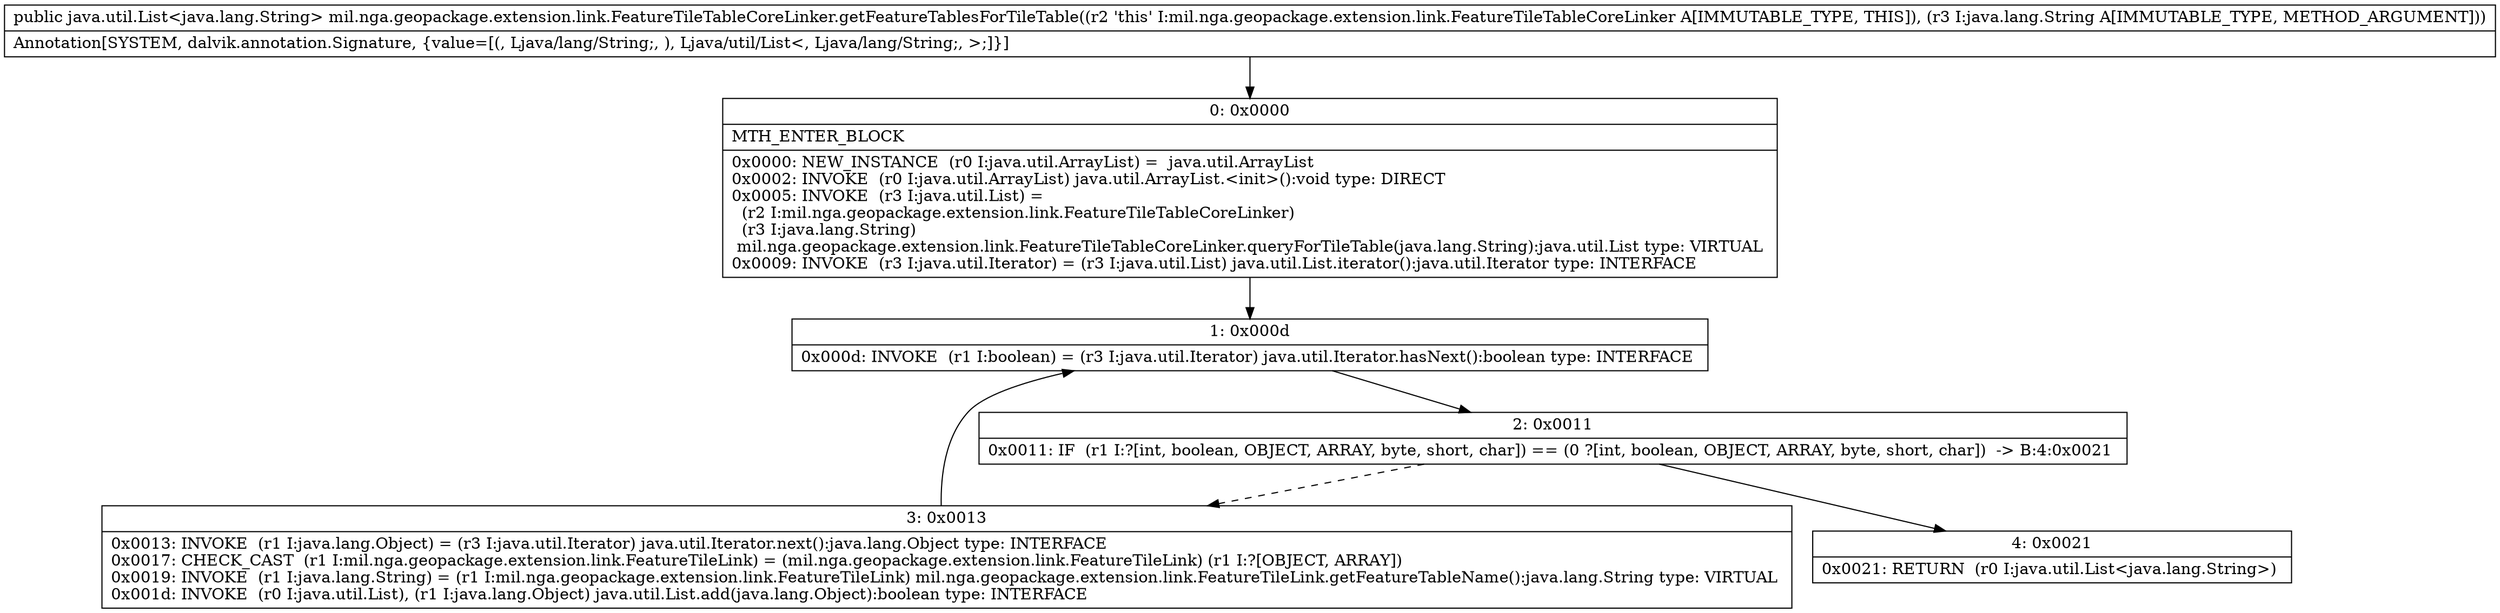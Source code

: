 digraph "CFG formil.nga.geopackage.extension.link.FeatureTileTableCoreLinker.getFeatureTablesForTileTable(Ljava\/lang\/String;)Ljava\/util\/List;" {
Node_0 [shape=record,label="{0\:\ 0x0000|MTH_ENTER_BLOCK\l|0x0000: NEW_INSTANCE  (r0 I:java.util.ArrayList) =  java.util.ArrayList \l0x0002: INVOKE  (r0 I:java.util.ArrayList) java.util.ArrayList.\<init\>():void type: DIRECT \l0x0005: INVOKE  (r3 I:java.util.List) = \l  (r2 I:mil.nga.geopackage.extension.link.FeatureTileTableCoreLinker)\l  (r3 I:java.lang.String)\l mil.nga.geopackage.extension.link.FeatureTileTableCoreLinker.queryForTileTable(java.lang.String):java.util.List type: VIRTUAL \l0x0009: INVOKE  (r3 I:java.util.Iterator) = (r3 I:java.util.List) java.util.List.iterator():java.util.Iterator type: INTERFACE \l}"];
Node_1 [shape=record,label="{1\:\ 0x000d|0x000d: INVOKE  (r1 I:boolean) = (r3 I:java.util.Iterator) java.util.Iterator.hasNext():boolean type: INTERFACE \l}"];
Node_2 [shape=record,label="{2\:\ 0x0011|0x0011: IF  (r1 I:?[int, boolean, OBJECT, ARRAY, byte, short, char]) == (0 ?[int, boolean, OBJECT, ARRAY, byte, short, char])  \-\> B:4:0x0021 \l}"];
Node_3 [shape=record,label="{3\:\ 0x0013|0x0013: INVOKE  (r1 I:java.lang.Object) = (r3 I:java.util.Iterator) java.util.Iterator.next():java.lang.Object type: INTERFACE \l0x0017: CHECK_CAST  (r1 I:mil.nga.geopackage.extension.link.FeatureTileLink) = (mil.nga.geopackage.extension.link.FeatureTileLink) (r1 I:?[OBJECT, ARRAY]) \l0x0019: INVOKE  (r1 I:java.lang.String) = (r1 I:mil.nga.geopackage.extension.link.FeatureTileLink) mil.nga.geopackage.extension.link.FeatureTileLink.getFeatureTableName():java.lang.String type: VIRTUAL \l0x001d: INVOKE  (r0 I:java.util.List), (r1 I:java.lang.Object) java.util.List.add(java.lang.Object):boolean type: INTERFACE \l}"];
Node_4 [shape=record,label="{4\:\ 0x0021|0x0021: RETURN  (r0 I:java.util.List\<java.lang.String\>) \l}"];
MethodNode[shape=record,label="{public java.util.List\<java.lang.String\> mil.nga.geopackage.extension.link.FeatureTileTableCoreLinker.getFeatureTablesForTileTable((r2 'this' I:mil.nga.geopackage.extension.link.FeatureTileTableCoreLinker A[IMMUTABLE_TYPE, THIS]), (r3 I:java.lang.String A[IMMUTABLE_TYPE, METHOD_ARGUMENT]))  | Annotation[SYSTEM, dalvik.annotation.Signature, \{value=[(, Ljava\/lang\/String;, ), Ljava\/util\/List\<, Ljava\/lang\/String;, \>;]\}]\l}"];
MethodNode -> Node_0;
Node_0 -> Node_1;
Node_1 -> Node_2;
Node_2 -> Node_3[style=dashed];
Node_2 -> Node_4;
Node_3 -> Node_1;
}

